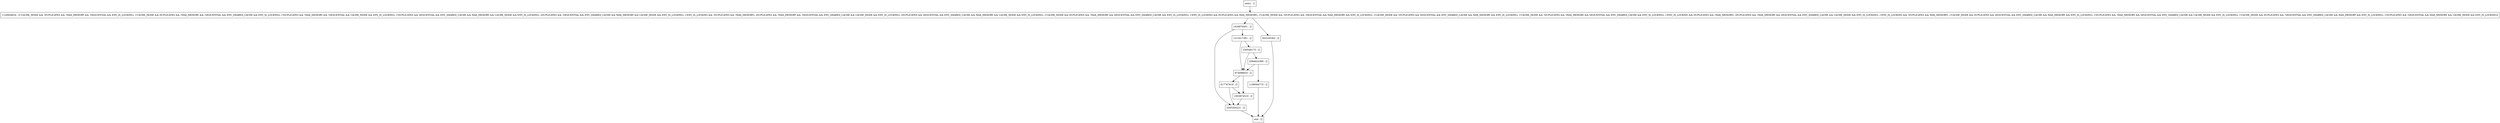 digraph updateMemorySize {
node [shape=record];
974098925 [label="974098925 - []"];
2094625389 [label="2094625389 - []"];
1434870501 [label="1434870501 - []"];
1653874510 [label="1653874510 - []"];
1120828634 [label="1120828634 - [(!CACHE_MODE && !DUPLICATES && !MAX_MEMORY && !SEQUENTIAL && ENV_IS_LOCKING), (!CACHE_MODE && DUPLICATES && !MAX_MEMORY && !SEQUENTIAL && ENV_SHARED_CACHE && ENV_IS_LOCKING), (!DUPLICATES && !MAX_MEMORY && !SEQUENTIAL && CACHE_MODE && ENV_IS_LOCKING), (!DUPLICATES && SEQUENTIAL && ENV_SHARED_CACHE && MAX_MEMORY && CACHE_MODE && ENV_IS_LOCKING), (DUPLICATES && !SEQUENTIAL && ENV_SHARED_CACHE && MAX_MEMORY && CACHE_MODE && ENV_IS_LOCKING), (!ENV_IS_LOCKING && !DUPLICATES && !MAX_MEMORY), (DUPLICATES && !MAX_MEMORY && !SEQUENTIAL && ENV_SHARED_CACHE && CACHE_MODE && ENV_IS_LOCKING), (DUPLICATES && SEQUENTIAL && ENV_SHARED_CACHE && MAX_MEMORY && CACHE_MODE && ENV_IS_LOCKING), (!CACHE_MODE && DUPLICATES && !MAX_MEMORY && SEQUENTIAL && ENV_SHARED_CACHE && ENV_IS_LOCKING), (!ENV_IS_LOCKING && DUPLICATES && MAX_MEMORY), (!CACHE_MODE && !DUPLICATES && !SEQUENTIAL && MAX_MEMORY && ENV_IS_LOCKING), (!CACHE_MODE && !DUPLICATES && SEQUENTIAL && ENV_SHARED_CACHE && MAX_MEMORY && ENV_IS_LOCKING), (!CACHE_MODE && !DUPLICATES && !MAX_MEMORY && SEQUENTIAL && ENV_SHARED_CACHE && ENV_IS_LOCKING), (!ENV_IS_LOCKING && DUPLICATES && !MAX_MEMORY), (DUPLICATES && !MAX_MEMORY && SEQUENTIAL && ENV_SHARED_CACHE && CACHE_MODE && ENV_IS_LOCKING), (!ENV_IS_LOCKING && !DUPLICATES && MAX_MEMORY), (!CACHE_MODE && DUPLICATES && SEQUENTIAL && ENV_SHARED_CACHE && MAX_MEMORY && ENV_IS_LOCKING), (!DUPLICATES && !MAX_MEMORY && SEQUENTIAL && ENV_SHARED_CACHE && CACHE_MODE && ENV_IS_LOCKING), (!CACHE_MODE && DUPLICATES && !SEQUENTIAL && ENV_SHARED_CACHE && MAX_MEMORY && ENV_IS_LOCKING), (!DUPLICATES && !SEQUENTIAL && MAX_MEMORY && CACHE_MODE && ENV_IS_LOCKING)]"];
1215417381 [label="1215417381 - []"];
entry [label="entry - []"];
exit [label="exit - []"];
530548175 [label="530548175 - []"];
617767616 [label="617767616 - []"];
1199584770 [label="1199584770 - []"];
2045264221 [label="2045264221 - []"];
820165363 [label="820165363 - []"];
entry;
exit;
974098925 -> 617767616;
974098925 -> 1653874510;
2094625389 -> 1199584770;
2094625389 -> 974098925;
1434870501 -> 2045264221;
1434870501 -> 1215417381;
1653874510 -> 2045264221;
1120828634 -> 1434870501;
1120828634 -> 820165363;
1215417381 -> 530548175;
1215417381 -> 974098925;
entry -> 1120828634;
530548175 -> 974098925;
530548175 -> 2094625389;
617767616 -> 2045264221;
617767616 -> 1653874510;
1199584770 -> exit;
2045264221 -> exit;
820165363 -> exit;
}
